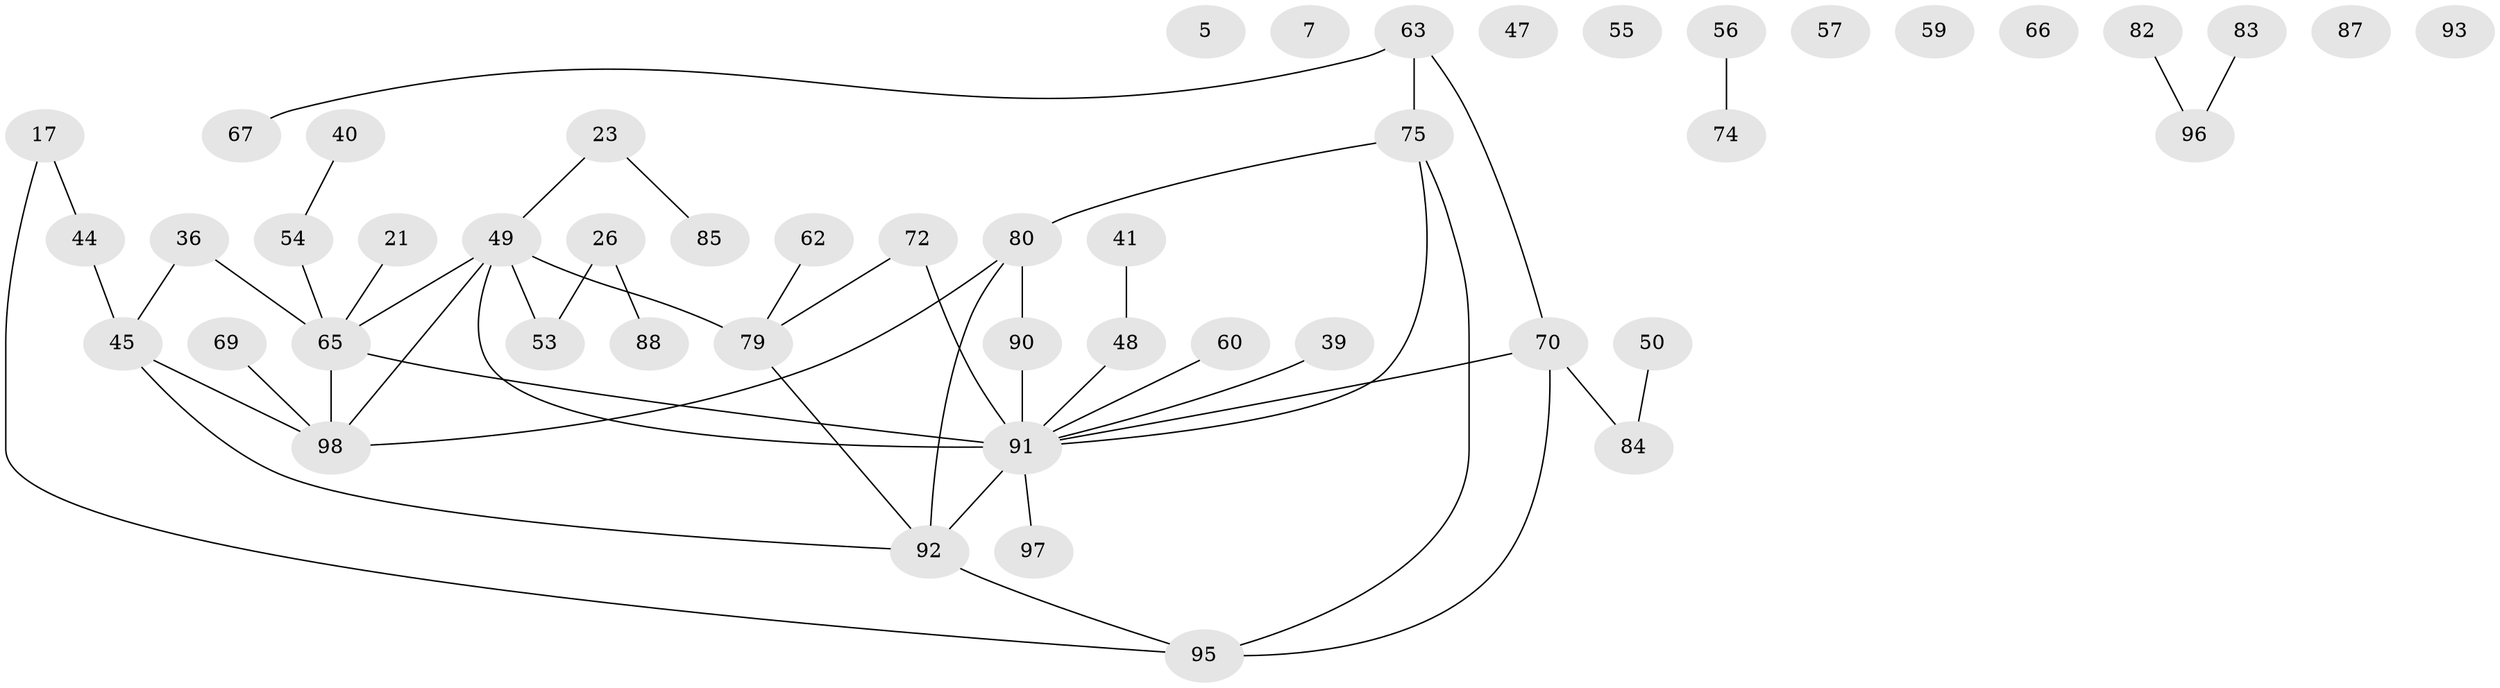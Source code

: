// original degree distribution, {4: 0.11224489795918367, 3: 0.23469387755102042, 0: 0.08163265306122448, 2: 0.2857142857142857, 1: 0.23469387755102042, 5: 0.02040816326530612, 6: 0.02040816326530612, 8: 0.01020408163265306}
// Generated by graph-tools (version 1.1) at 2025/39/03/09/25 04:39:11]
// undirected, 49 vertices, 50 edges
graph export_dot {
graph [start="1"]
  node [color=gray90,style=filled];
  5;
  7;
  17;
  21;
  23;
  26;
  36;
  39;
  40;
  41;
  44;
  45;
  47;
  48;
  49 [super="+4"];
  50;
  53 [super="+11"];
  54 [super="+31"];
  55 [super="+10"];
  56;
  57;
  59;
  60;
  62;
  63 [super="+35+51"];
  65 [super="+27+43"];
  66;
  67;
  69;
  70 [super="+12"];
  72;
  74;
  75 [super="+19"];
  79 [super="+52+24"];
  80 [super="+15+71"];
  82;
  83;
  84 [super="+14+8+16+25"];
  85;
  87;
  88;
  90 [super="+22"];
  91 [super="+78+61+38+81"];
  92 [super="+73+76"];
  93;
  95;
  96;
  97;
  98 [super="+94+18+68"];
  17 -- 44;
  17 -- 95;
  21 -- 65;
  23 -- 49;
  23 -- 85;
  26 -- 53;
  26 -- 88;
  36 -- 45;
  36 -- 65;
  39 -- 91 [weight=2];
  40 -- 54;
  41 -- 48;
  44 -- 45;
  45 -- 92;
  45 -- 98;
  48 -- 91;
  49 -- 53 [weight=2];
  49 -- 65;
  49 -- 79 [weight=2];
  49 -- 91;
  49 -- 98;
  50 -- 84;
  54 -- 65 [weight=3];
  56 -- 74;
  60 -- 91;
  62 -- 79;
  63 -- 67;
  63 -- 75 [weight=2];
  63 -- 70;
  65 -- 91 [weight=2];
  65 -- 98 [weight=2];
  69 -- 98;
  70 -- 95;
  70 -- 84;
  70 -- 91;
  72 -- 79;
  72 -- 91;
  75 -- 95;
  75 -- 80;
  75 -- 91;
  79 -- 92;
  80 -- 90;
  80 -- 92;
  80 -- 98 [weight=2];
  82 -- 96;
  83 -- 96;
  90 -- 91 [weight=4];
  91 -- 92;
  91 -- 97;
  92 -- 95;
}
